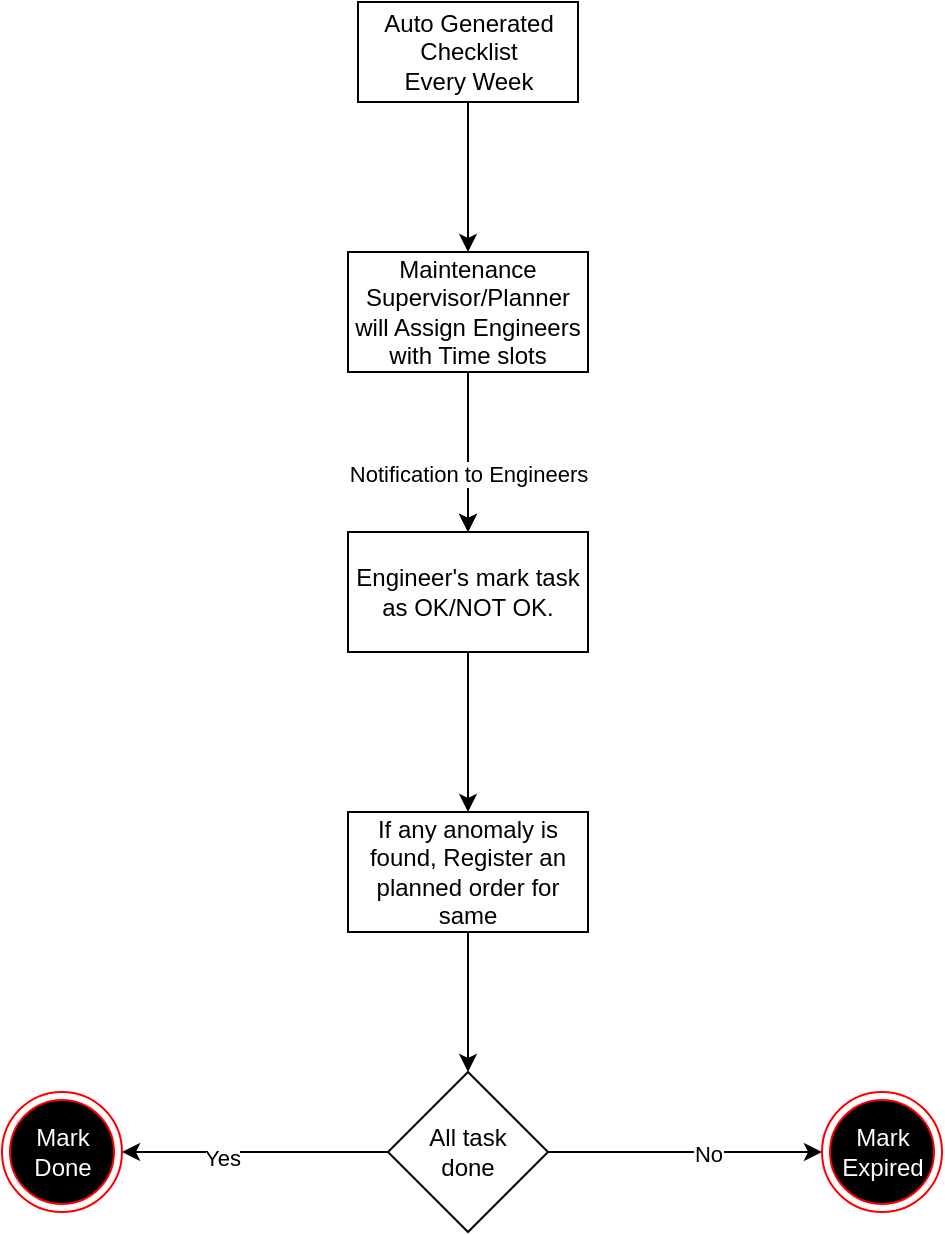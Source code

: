 <mxfile scale="1" border="10">
    <diagram id="AlmZEZmqCw9I7p1iNyBx" name="Page-1">
        <mxGraphModel dx="1002" dy="557" grid="1" gridSize="10" guides="1" tooltips="1" connect="1" arrows="1" fold="1" page="1" pageScale="1" pageWidth="827" pageHeight="1169" background="#ffffff" math="0" shadow="0">
            <root>
                <mxCell id="0"/>
                <mxCell id="1" parent="0"/>
                <mxCell id="5" value="" style="edgeStyle=none;html=1;" edge="1" parent="1" source="3" target="4">
                    <mxGeometry relative="1" as="geometry"/>
                </mxCell>
                <mxCell id="3" value="Auto Generated&lt;br&gt;Checklist&lt;br&gt;Every Week" style="html=1;" vertex="1" parent="1">
                    <mxGeometry x="358" y="40" width="110" height="50" as="geometry"/>
                </mxCell>
                <mxCell id="7" value="" style="edgeStyle=none;html=1;" edge="1" parent="1" source="4" target="6">
                    <mxGeometry relative="1" as="geometry"/>
                </mxCell>
                <mxCell id="16" value="" style="edgeStyle=none;html=1;" edge="1" parent="1" source="4" target="6">
                    <mxGeometry relative="1" as="geometry"/>
                </mxCell>
                <mxCell id="17" value="Notification to Engineers" style="edgeLabel;html=1;align=center;verticalAlign=middle;resizable=0;points=[];" vertex="1" connectable="0" parent="16">
                    <mxGeometry x="0.275" relative="1" as="geometry">
                        <mxPoint as="offset"/>
                    </mxGeometry>
                </mxCell>
                <mxCell id="4" value="Maintenance Supervisor/Planner&lt;br&gt;will Assign Engineers&lt;br&gt;with Time slots" style="whiteSpace=wrap;html=1;" vertex="1" parent="1">
                    <mxGeometry x="353" y="165" width="120" height="60" as="geometry"/>
                </mxCell>
                <mxCell id="11" value="" style="edgeStyle=none;html=1;" edge="1" parent="1" source="6" target="10">
                    <mxGeometry relative="1" as="geometry"/>
                </mxCell>
                <mxCell id="6" value="Engineer's mark task as OK/NOT OK." style="whiteSpace=wrap;html=1;" vertex="1" parent="1">
                    <mxGeometry x="353" y="305" width="120" height="60" as="geometry"/>
                </mxCell>
                <mxCell id="19" value="" style="edgeStyle=none;html=1;" edge="1" parent="1" source="10" target="18">
                    <mxGeometry relative="1" as="geometry"/>
                </mxCell>
                <mxCell id="10" value="If any anomaly is found, Register an planned order for same" style="whiteSpace=wrap;html=1;" vertex="1" parent="1">
                    <mxGeometry x="353" y="445" width="120" height="60" as="geometry"/>
                </mxCell>
                <mxCell id="26" style="edgeStyle=none;html=1;entryX=0;entryY=0.5;entryDx=0;entryDy=0;" edge="1" parent="1" source="18" target="22">
                    <mxGeometry relative="1" as="geometry"/>
                </mxCell>
                <mxCell id="29" value="No" style="edgeLabel;html=1;align=center;verticalAlign=middle;resizable=0;points=[];" vertex="1" connectable="0" parent="26">
                    <mxGeometry x="0.162" y="-1" relative="1" as="geometry">
                        <mxPoint as="offset"/>
                    </mxGeometry>
                </mxCell>
                <mxCell id="27" style="edgeStyle=none;html=1;entryX=1;entryY=0.5;entryDx=0;entryDy=0;" edge="1" parent="1" source="18" target="23">
                    <mxGeometry relative="1" as="geometry"/>
                </mxCell>
                <mxCell id="28" value="Yes" style="edgeLabel;html=1;align=center;verticalAlign=middle;resizable=0;points=[];" vertex="1" connectable="0" parent="27">
                    <mxGeometry x="0.254" y="3" relative="1" as="geometry">
                        <mxPoint as="offset"/>
                    </mxGeometry>
                </mxCell>
                <mxCell id="18" value="All task&lt;br&gt;done" style="rhombus;whiteSpace=wrap;html=1;fillColor=rgb(255, 255, 255);" vertex="1" parent="1">
                    <mxGeometry x="373" y="575" width="80" height="80" as="geometry"/>
                </mxCell>
                <mxCell id="22" value="Mark&lt;br&gt;Expired" style="ellipse;html=1;shape=endState;fillColor=#000000;strokeColor=#ff0000;fontColor=#FFFFFF;" vertex="1" parent="1">
                    <mxGeometry x="590" y="585" width="60" height="60" as="geometry"/>
                </mxCell>
                <mxCell id="23" value="Mark&lt;br&gt;Done" style="ellipse;html=1;shape=endState;fillColor=#000000;strokeColor=#ff0000;fontColor=#FFFFFF;" vertex="1" parent="1">
                    <mxGeometry x="180" y="585" width="60" height="60" as="geometry"/>
                </mxCell>
            </root>
        </mxGraphModel>
    </diagram>
</mxfile>